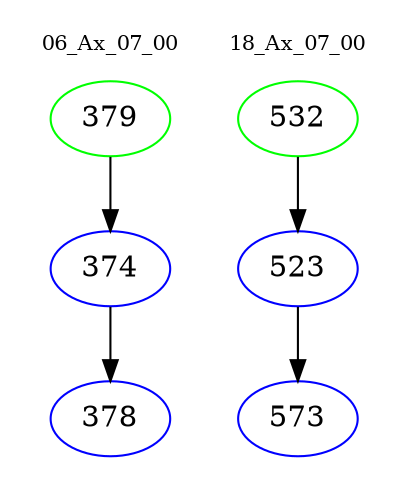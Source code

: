 digraph{
subgraph cluster_0 {
color = white
label = "06_Ax_07_00";
fontsize=10;
T0_379 [label="379", color="green"]
T0_379 -> T0_374 [color="black"]
T0_374 [label="374", color="blue"]
T0_374 -> T0_378 [color="black"]
T0_378 [label="378", color="blue"]
}
subgraph cluster_1 {
color = white
label = "18_Ax_07_00";
fontsize=10;
T1_532 [label="532", color="green"]
T1_532 -> T1_523 [color="black"]
T1_523 [label="523", color="blue"]
T1_523 -> T1_573 [color="black"]
T1_573 [label="573", color="blue"]
}
}

